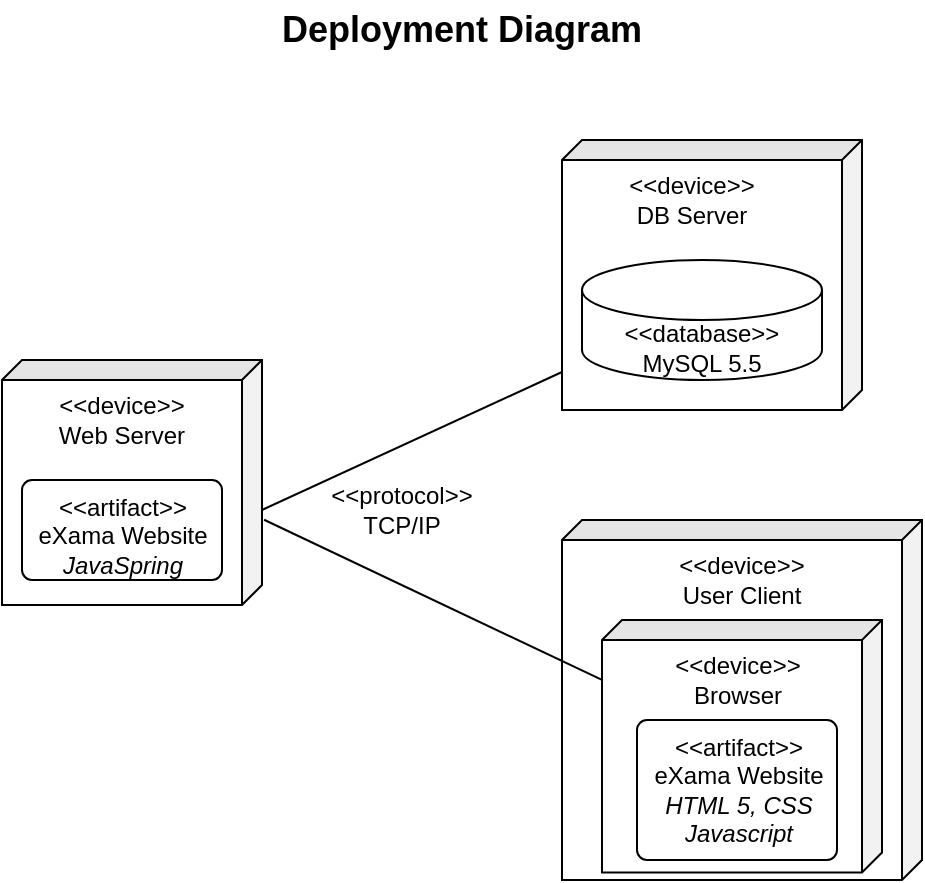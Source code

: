 <mxfile version="14.4.2" type="github">
  <diagram id="oElT3TKTSD2FCPyZ0pLu" name="Page-1">
    <mxGraphModel dx="495" dy="510" grid="1" gridSize="10" guides="1" tooltips="1" connect="1" arrows="1" fold="1" page="1" pageScale="1" pageWidth="827" pageHeight="1169" math="0" shadow="0">
      <root>
        <mxCell id="0" />
        <mxCell id="1" parent="0" />
        <mxCell id="dL7PWLy5DeC1aneGoH9E-20" value="" style="shape=cube;whiteSpace=wrap;html=1;boundedLbl=1;backgroundOutline=1;darkOpacity=0.05;darkOpacity2=0.1;fontSize=18;size=10;rotation=90;" parent="1" vertex="1">
          <mxGeometry x="317.5" y="132.5" width="135" height="150" as="geometry" />
        </mxCell>
        <mxCell id="dL7PWLy5DeC1aneGoH9E-3" value="Deployment Diagram" style="text;align=center;fontStyle=1;verticalAlign=middle;spacingLeft=3;spacingRight=3;strokeColor=none;rotatable=0;points=[[0,0.5],[1,0.5]];portConstraint=eastwest;fontSize=18;" parent="1" vertex="1">
          <mxGeometry x="220" y="70" width="80" height="26" as="geometry" />
        </mxCell>
        <mxCell id="dL7PWLy5DeC1aneGoH9E-11" style="rounded=0;orthogonalLoop=1;jettySize=auto;html=1;fontSize=18;startArrow=none;startFill=0;endArrow=none;endFill=0;exitX=0;exitY=0;exitDx=75;exitDy=0;exitPerimeter=0;" parent="1" source="dL7PWLy5DeC1aneGoH9E-17" edge="1">
          <mxGeometry relative="1" as="geometry">
            <mxPoint x="160" y="220" as="sourcePoint" />
            <mxPoint x="310" y="256" as="targetPoint" />
          </mxGeometry>
        </mxCell>
        <mxCell id="dL7PWLy5DeC1aneGoH9E-9" value="" style="shape=cylinder3;whiteSpace=wrap;html=1;boundedLbl=1;backgroundOutline=1;size=15;fontSize=18;" parent="1" vertex="1">
          <mxGeometry x="320" y="200" width="120" height="60" as="geometry" />
        </mxCell>
        <mxCell id="dL7PWLy5DeC1aneGoH9E-10" value="&amp;lt;&amp;lt;database&amp;gt;&amp;gt;&lt;br style=&quot;font-size: 12px;&quot;&gt;MySQL 5.5" style="text;html=1;strokeColor=none;fillColor=none;align=center;verticalAlign=middle;whiteSpace=wrap;rounded=0;fontSize=12;" parent="1" vertex="1">
          <mxGeometry x="335" y="234" width="90" height="20" as="geometry" />
        </mxCell>
        <mxCell id="dL7PWLy5DeC1aneGoH9E-13" value="&amp;lt;&amp;lt;protocol&amp;gt;&amp;gt;&lt;br style=&quot;font-size: 12px;&quot;&gt;TCP/IP" style="text;html=1;strokeColor=none;fillColor=none;align=center;verticalAlign=middle;whiteSpace=wrap;rounded=0;fontSize=12;" parent="1" vertex="1">
          <mxGeometry x="210" y="315" width="40" height="20" as="geometry" />
        </mxCell>
        <mxCell id="dL7PWLy5DeC1aneGoH9E-17" value="" style="shape=cube;whiteSpace=wrap;html=1;boundedLbl=1;backgroundOutline=1;darkOpacity=0.05;darkOpacity2=0.1;fontSize=18;size=10;rotation=90;" parent="1" vertex="1">
          <mxGeometry x="33.75" y="246.25" width="122.5" height="130" as="geometry" />
        </mxCell>
        <mxCell id="dL7PWLy5DeC1aneGoH9E-18" value="&amp;lt;&amp;lt;device&amp;gt;&amp;gt;&lt;br style=&quot;font-size: 12px;&quot;&gt;Web Server" style="text;html=1;strokeColor=none;fillColor=none;align=center;verticalAlign=middle;whiteSpace=wrap;rounded=0;fontSize=12;" parent="1" vertex="1">
          <mxGeometry x="35" y="260" width="110" height="40" as="geometry" />
        </mxCell>
        <mxCell id="dL7PWLy5DeC1aneGoH9E-19" value="&amp;lt;&amp;lt;artifact&amp;gt;&amp;gt;&lt;br style=&quot;font-size: 12px&quot;&gt;eXama Website&lt;br&gt;&lt;i&gt;JavaSpring&lt;/i&gt;" style="html=1;align=center;verticalAlign=top;rounded=1;absoluteArcSize=1;arcSize=10;dashed=0;fontSize=12;" parent="1" vertex="1">
          <mxGeometry x="40" y="310" width="100" height="50" as="geometry" />
        </mxCell>
        <mxCell id="dL7PWLy5DeC1aneGoH9E-21" value="&amp;lt;&amp;lt;device&amp;gt;&amp;gt;&lt;br style=&quot;font-size: 12px&quot;&gt;DB Server" style="text;html=1;strokeColor=none;fillColor=none;align=center;verticalAlign=middle;whiteSpace=wrap;rounded=0;fontSize=12;" parent="1" vertex="1">
          <mxGeometry x="320" y="150" width="110" height="40" as="geometry" />
        </mxCell>
        <mxCell id="dL7PWLy5DeC1aneGoH9E-24" value="" style="shape=cube;whiteSpace=wrap;html=1;boundedLbl=1;backgroundOutline=1;darkOpacity=0.05;darkOpacity2=0.1;fontSize=18;size=10;rotation=90;" parent="1" vertex="1">
          <mxGeometry x="310" y="330" width="180" height="180" as="geometry" />
        </mxCell>
        <mxCell id="dL7PWLy5DeC1aneGoH9E-25" value="&amp;lt;&amp;lt;device&amp;gt;&amp;gt;&lt;br style=&quot;font-size: 12px&quot;&gt;User Client" style="text;html=1;strokeColor=none;fillColor=none;align=center;verticalAlign=middle;whiteSpace=wrap;rounded=0;fontSize=12;" parent="1" vertex="1">
          <mxGeometry x="345" y="340" width="110" height="40" as="geometry" />
        </mxCell>
        <mxCell id="dL7PWLy5DeC1aneGoH9E-27" value="" style="shape=cube;whiteSpace=wrap;html=1;boundedLbl=1;backgroundOutline=1;darkOpacity=0.05;darkOpacity2=0.1;fontSize=18;size=10;rotation=90;" parent="1" vertex="1">
          <mxGeometry x="336.88" y="373.13" width="126.25" height="140" as="geometry" />
        </mxCell>
        <mxCell id="dL7PWLy5DeC1aneGoH9E-28" value="&amp;lt;&amp;lt;device&amp;gt;&amp;gt;&lt;br style=&quot;font-size: 12px&quot;&gt;Browser" style="text;html=1;strokeColor=none;fillColor=none;align=center;verticalAlign=middle;whiteSpace=wrap;rounded=0;fontSize=12;" parent="1" vertex="1">
          <mxGeometry x="342.5" y="390" width="110" height="40" as="geometry" />
        </mxCell>
        <mxCell id="dL7PWLy5DeC1aneGoH9E-26" value="&amp;lt;&amp;lt;artifact&amp;gt;&amp;gt;&lt;br&gt;eXama Website&lt;br style=&quot;font-size: 12px&quot;&gt;&lt;i&gt;HTML 5, CSS&lt;br&gt;Javascript&lt;/i&gt;" style="html=1;align=center;verticalAlign=top;rounded=1;absoluteArcSize=1;arcSize=10;dashed=0;fontSize=12;" parent="1" vertex="1">
          <mxGeometry x="347.5" y="430" width="100" height="70" as="geometry" />
        </mxCell>
        <mxCell id="dL7PWLy5DeC1aneGoH9E-29" style="rounded=0;orthogonalLoop=1;jettySize=auto;html=1;fontSize=18;startArrow=none;startFill=0;endArrow=none;endFill=0;exitX=0.652;exitY=-0.008;exitDx=0;exitDy=0;exitPerimeter=0;" parent="1" source="dL7PWLy5DeC1aneGoH9E-17" target="dL7PWLy5DeC1aneGoH9E-27" edge="1">
          <mxGeometry relative="1" as="geometry">
            <mxPoint x="170" y="335" as="sourcePoint" />
            <mxPoint x="320" y="266" as="targetPoint" />
          </mxGeometry>
        </mxCell>
      </root>
    </mxGraphModel>
  </diagram>
</mxfile>
